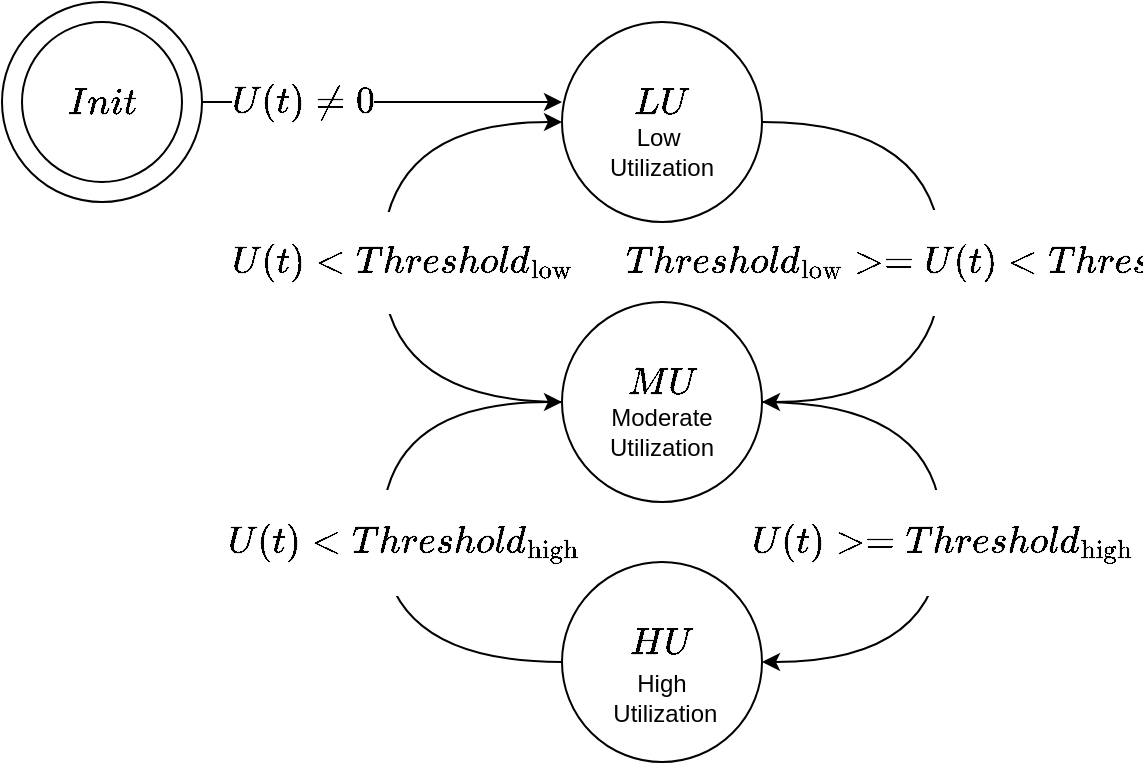 <mxfile version="24.7.6">
  <diagram name="Page-1" id="Bs9_zxaJzwL-Q515ANvO">
    <mxGraphModel dx="1741" dy="473" grid="1" gridSize="10" guides="1" tooltips="1" connect="1" arrows="1" fold="1" page="1" pageScale="1" pageWidth="850" pageHeight="1100" math="1" shadow="0">
      <root>
        <mxCell id="0" />
        <mxCell id="1" parent="0" />
        <mxCell id="Yao4SVYsvOSKaDtF5JDH-19" style="rounded=0;orthogonalLoop=1;jettySize=auto;html=1;exitX=1;exitY=0.5;exitDx=0;exitDy=0;entryX=0;entryY=0.4;entryDx=0;entryDy=0;entryPerimeter=0;" parent="1" source="Yao4SVYsvOSKaDtF5JDH-1" target="Yao4SVYsvOSKaDtF5JDH-48" edge="1">
          <mxGeometry relative="1" as="geometry">
            <mxPoint x="10" y="340" as="targetPoint" />
          </mxGeometry>
        </mxCell>
        <mxCell id="Yao4SVYsvOSKaDtF5JDH-34" value="&lt;span style=&quot;font-size: 16px; text-wrap: wrap; background-color: rgb(251, 251, 251);&quot;&gt;\[ U(t) \neq 0 \]&lt;/span&gt;" style="edgeLabel;html=1;align=center;verticalAlign=middle;resizable=0;points=[];" parent="Yao4SVYsvOSKaDtF5JDH-19" vertex="1" connectable="0">
          <mxGeometry x="-0.046" relative="1" as="geometry">
            <mxPoint x="-36" as="offset" />
          </mxGeometry>
        </mxCell>
        <mxCell id="Yao4SVYsvOSKaDtF5JDH-1" value="" style="ellipse;whiteSpace=wrap;html=1;aspect=fixed;" parent="1" vertex="1">
          <mxGeometry x="-250" y="170" width="100" height="100" as="geometry" />
        </mxCell>
        <mxCell id="Yao4SVYsvOSKaDtF5JDH-2" value="&lt;span style=&quot;font-size: 16px;&quot;&gt;\[ Init \]&lt;/span&gt;" style="ellipse;whiteSpace=wrap;html=1;aspect=fixed;" parent="1" vertex="1">
          <mxGeometry x="-240" y="180" width="80" height="80" as="geometry" />
        </mxCell>
        <mxCell id="Yao4SVYsvOSKaDtF5JDH-11" style="edgeStyle=orthogonalEdgeStyle;rounded=0;orthogonalLoop=1;jettySize=auto;html=1;startArrow=none;startFill=0;exitX=1;exitY=0.5;exitDx=0;exitDy=0;entryX=1;entryY=0.5;entryDx=0;entryDy=0;curved=1;" parent="1" target="Yao4SVYsvOSKaDtF5JDH-10" edge="1">
          <mxGeometry relative="1" as="geometry">
            <mxPoint x="130" y="230" as="sourcePoint" />
            <Array as="points">
              <mxPoint x="220" y="230" />
              <mxPoint x="220" y="370" />
            </Array>
          </mxGeometry>
        </mxCell>
        <mxCell id="Yao4SVYsvOSKaDtF5JDH-12" value="&lt;span style=&quot;font-size: 16px; text-wrap: wrap; background-color: rgb(251, 251, 251);&quot;&gt;\[ {Threshold}_{\text{low}}​&amp;gt;=U(t)&amp;lt;{Threshold_{\text{high}}}\]&lt;/span&gt;" style="edgeLabel;html=1;align=center;verticalAlign=middle;resizable=0;points=[];" parent="Yao4SVYsvOSKaDtF5JDH-11" vertex="1" connectable="0">
          <mxGeometry x="0.011" y="-4" relative="1" as="geometry">
            <mxPoint x="8" y="-2" as="offset" />
          </mxGeometry>
        </mxCell>
        <mxCell id="Yao4SVYsvOSKaDtF5JDH-15" style="edgeStyle=orthogonalEdgeStyle;rounded=0;orthogonalLoop=1;jettySize=auto;html=1;startArrow=none;startFill=0;curved=1;exitX=1;exitY=0.5;exitDx=0;exitDy=0;entryX=1;entryY=0.5;entryDx=0;entryDy=0;" parent="1" source="Yao4SVYsvOSKaDtF5JDH-10" target="Yao4SVYsvOSKaDtF5JDH-14" edge="1">
          <mxGeometry relative="1" as="geometry">
            <Array as="points">
              <mxPoint x="220" y="370" />
              <mxPoint x="220" y="500" />
            </Array>
          </mxGeometry>
        </mxCell>
        <mxCell id="Yao4SVYsvOSKaDtF5JDH-16" value="&lt;span style=&quot;font-size: 16px; text-wrap: wrap; background-color: rgb(251, 251, 251);&quot;&gt;\[ U(t)&amp;gt;={Threshold}_{\text{high}}​ \]&lt;/span&gt;" style="edgeLabel;html=1;align=center;verticalAlign=middle;resizable=0;points=[];" parent="Yao4SVYsvOSKaDtF5JDH-15" vertex="1" connectable="0">
          <mxGeometry x="-0.029" y="1" relative="1" as="geometry">
            <mxPoint x="-1" y="9" as="offset" />
          </mxGeometry>
        </mxCell>
        <mxCell id="Yao4SVYsvOSKaDtF5JDH-21" style="edgeStyle=orthogonalEdgeStyle;rounded=0;orthogonalLoop=1;jettySize=auto;html=1;entryX=0;entryY=0.5;entryDx=0;entryDy=0;curved=1;exitX=0;exitY=0.5;exitDx=0;exitDy=0;" parent="1" source="Yao4SVYsvOSKaDtF5JDH-10" edge="1">
          <mxGeometry relative="1" as="geometry">
            <mxPoint x="30" y="230" as="targetPoint" />
            <Array as="points">
              <mxPoint x="-60" y="370" />
              <mxPoint x="-60" y="230" />
            </Array>
          </mxGeometry>
        </mxCell>
        <mxCell id="Yao4SVYsvOSKaDtF5JDH-22" value="&lt;span style=&quot;font-size: 16px; text-wrap: wrap; background-color: rgb(251, 251, 251);&quot;&gt;\[ U(t)&amp;lt;{Threshold}_{\text{low}}​ \]&lt;/span&gt;" style="edgeLabel;html=1;align=center;verticalAlign=middle;resizable=0;points=[];" parent="Yao4SVYsvOSKaDtF5JDH-21" vertex="1" connectable="0">
          <mxGeometry x="0.019" y="1" relative="1" as="geometry">
            <mxPoint x="11" y="3" as="offset" />
          </mxGeometry>
        </mxCell>
        <mxCell id="Yao4SVYsvOSKaDtF5JDH-10" value="&lt;div style=&quot;font-size: 16px;&quot;&gt;\[ MU \]&lt;/div&gt;&lt;div style=&quot;font-size: 16px;&quot;&gt;&lt;br&gt;&lt;/div&gt;" style="ellipse;whiteSpace=wrap;html=1;aspect=fixed;fontSize=16;" parent="1" vertex="1">
          <mxGeometry x="30" y="320" width="100" height="100" as="geometry" />
        </mxCell>
        <mxCell id="Yao4SVYsvOSKaDtF5JDH-23" style="edgeStyle=orthogonalEdgeStyle;rounded=0;orthogonalLoop=1;jettySize=auto;html=1;entryX=0;entryY=0.5;entryDx=0;entryDy=0;exitX=0;exitY=0.5;exitDx=0;exitDy=0;curved=1;" parent="1" source="Yao4SVYsvOSKaDtF5JDH-14" target="Yao4SVYsvOSKaDtF5JDH-10" edge="1">
          <mxGeometry relative="1" as="geometry">
            <Array as="points">
              <mxPoint x="-60" y="500" />
              <mxPoint x="-60" y="370" />
            </Array>
          </mxGeometry>
        </mxCell>
        <mxCell id="Yao4SVYsvOSKaDtF5JDH-24" value="&lt;span style=&quot;font-size: 16px; text-wrap: wrap; background-color: rgb(251, 251, 251);&quot;&gt;\[ U(t)&amp;lt;{Threshold}_{\text{high}}​ \]&lt;/span&gt;" style="edgeLabel;html=1;align=center;verticalAlign=middle;resizable=0;points=[];" parent="Yao4SVYsvOSKaDtF5JDH-23" vertex="1" connectable="0">
          <mxGeometry x="-0.022" relative="1" as="geometry">
            <mxPoint x="10" y="1" as="offset" />
          </mxGeometry>
        </mxCell>
        <mxCell id="Yao4SVYsvOSKaDtF5JDH-14" value="&lt;div style=&quot;font-size: 16px;&quot;&gt;\[ HU \]&lt;/div&gt;&lt;div style=&quot;font-size: 16px;&quot;&gt;&lt;br&gt;&lt;/div&gt;" style="ellipse;whiteSpace=wrap;html=1;aspect=fixed;fontSize=16;" parent="1" vertex="1">
          <mxGeometry x="30" y="450" width="100" height="100" as="geometry" />
        </mxCell>
        <mxCell id="Yao4SVYsvOSKaDtF5JDH-48" value="&lt;div style=&quot;font-size: 16px;&quot;&gt;\[ LU \]&lt;/div&gt;&lt;div style=&quot;font-size: 16px;&quot;&gt;&lt;br&gt;&lt;/div&gt;" style="ellipse;whiteSpace=wrap;html=1;aspect=fixed;fontSize=16;" parent="1" vertex="1">
          <mxGeometry x="30" y="180" width="100" height="100" as="geometry" />
        </mxCell>
        <mxCell id="Yao4SVYsvOSKaDtF5JDH-50" value="Low&amp;nbsp;&lt;div&gt;Utilization&lt;/div&gt;" style="text;html=1;align=center;verticalAlign=middle;whiteSpace=wrap;rounded=0;" parent="1" vertex="1">
          <mxGeometry x="35" y="230" width="90" height="30" as="geometry" />
        </mxCell>
        <mxCell id="Yao4SVYsvOSKaDtF5JDH-51" value="Moderate Utilization" style="text;html=1;align=center;verticalAlign=middle;whiteSpace=wrap;rounded=0;" parent="1" vertex="1">
          <mxGeometry x="35" y="370" width="90" height="30" as="geometry" />
        </mxCell>
        <mxCell id="Yao4SVYsvOSKaDtF5JDH-52" value="High&lt;div&gt;&amp;nbsp;Utilization&lt;/div&gt;" style="text;html=1;align=center;verticalAlign=middle;whiteSpace=wrap;rounded=0;" parent="1" vertex="1">
          <mxGeometry x="35" y="503" width="90" height="30" as="geometry" />
        </mxCell>
      </root>
    </mxGraphModel>
  </diagram>
</mxfile>
